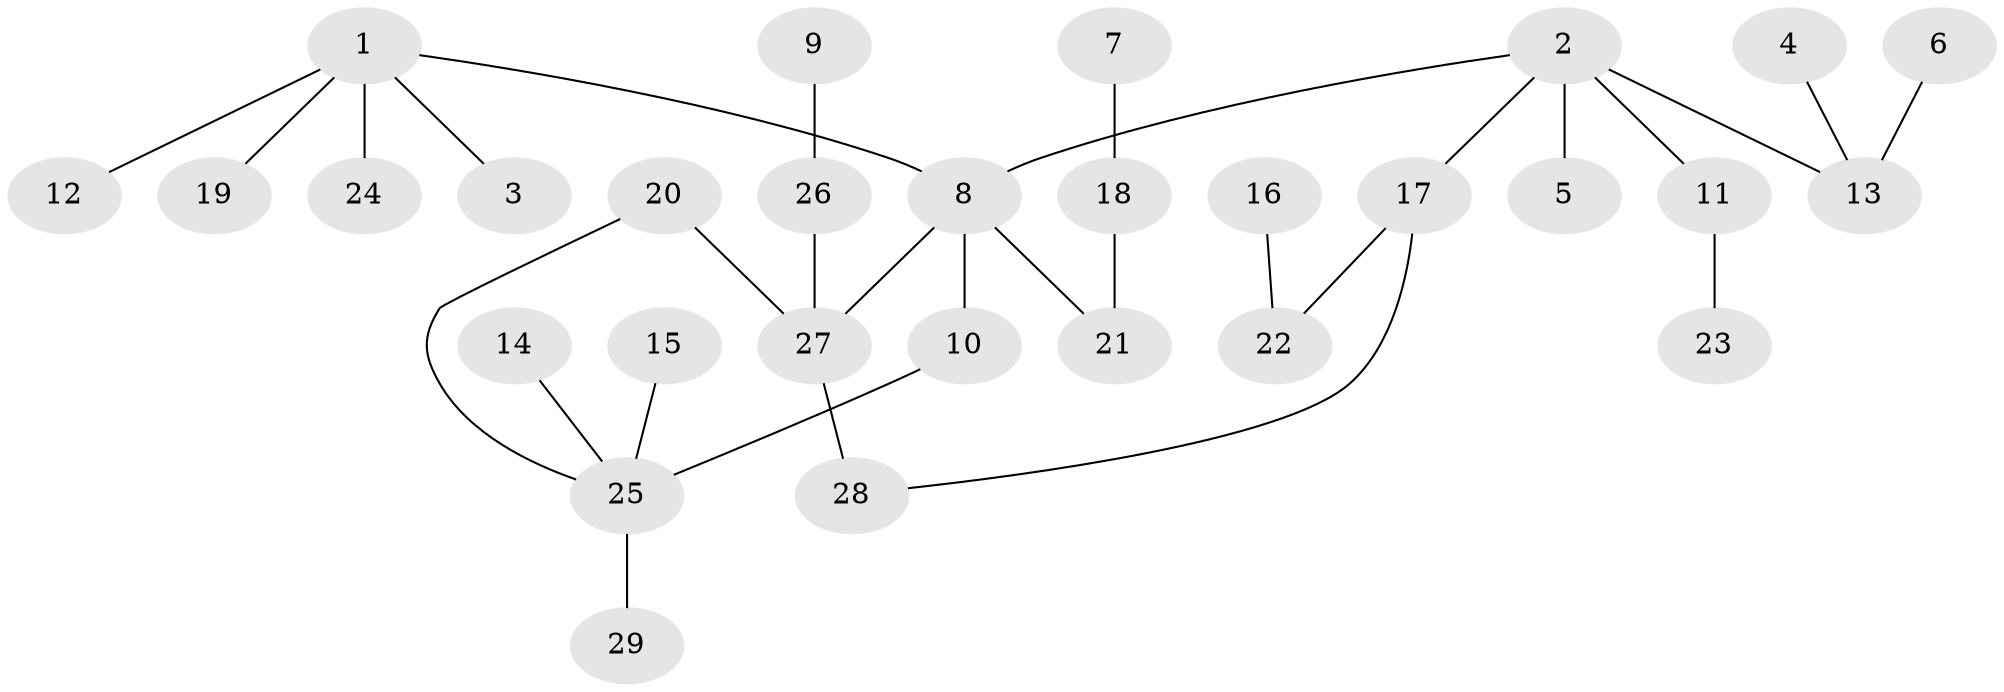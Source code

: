 // original degree distribution, {3: 0.15517241379310345, 6: 0.017241379310344827, 4: 0.10344827586206896, 2: 0.22413793103448276, 5: 0.034482758620689655, 1: 0.46551724137931033}
// Generated by graph-tools (version 1.1) at 2025/49/03/09/25 03:49:16]
// undirected, 29 vertices, 30 edges
graph export_dot {
graph [start="1"]
  node [color=gray90,style=filled];
  1;
  2;
  3;
  4;
  5;
  6;
  7;
  8;
  9;
  10;
  11;
  12;
  13;
  14;
  15;
  16;
  17;
  18;
  19;
  20;
  21;
  22;
  23;
  24;
  25;
  26;
  27;
  28;
  29;
  1 -- 3 [weight=1.0];
  1 -- 8 [weight=1.0];
  1 -- 12 [weight=1.0];
  1 -- 19 [weight=1.0];
  1 -- 24 [weight=1.0];
  2 -- 5 [weight=1.0];
  2 -- 8 [weight=1.0];
  2 -- 11 [weight=1.0];
  2 -- 13 [weight=1.0];
  2 -- 17 [weight=1.0];
  4 -- 13 [weight=1.0];
  6 -- 13 [weight=1.0];
  7 -- 18 [weight=1.0];
  8 -- 10 [weight=1.0];
  8 -- 21 [weight=1.0];
  8 -- 27 [weight=1.0];
  9 -- 26 [weight=1.0];
  10 -- 25 [weight=1.0];
  11 -- 23 [weight=1.0];
  14 -- 25 [weight=1.0];
  15 -- 25 [weight=1.0];
  16 -- 22 [weight=1.0];
  17 -- 22 [weight=1.0];
  17 -- 28 [weight=1.0];
  18 -- 21 [weight=2.0];
  20 -- 25 [weight=1.0];
  20 -- 27 [weight=1.0];
  25 -- 29 [weight=1.0];
  26 -- 27 [weight=1.0];
  27 -- 28 [weight=1.0];
}
